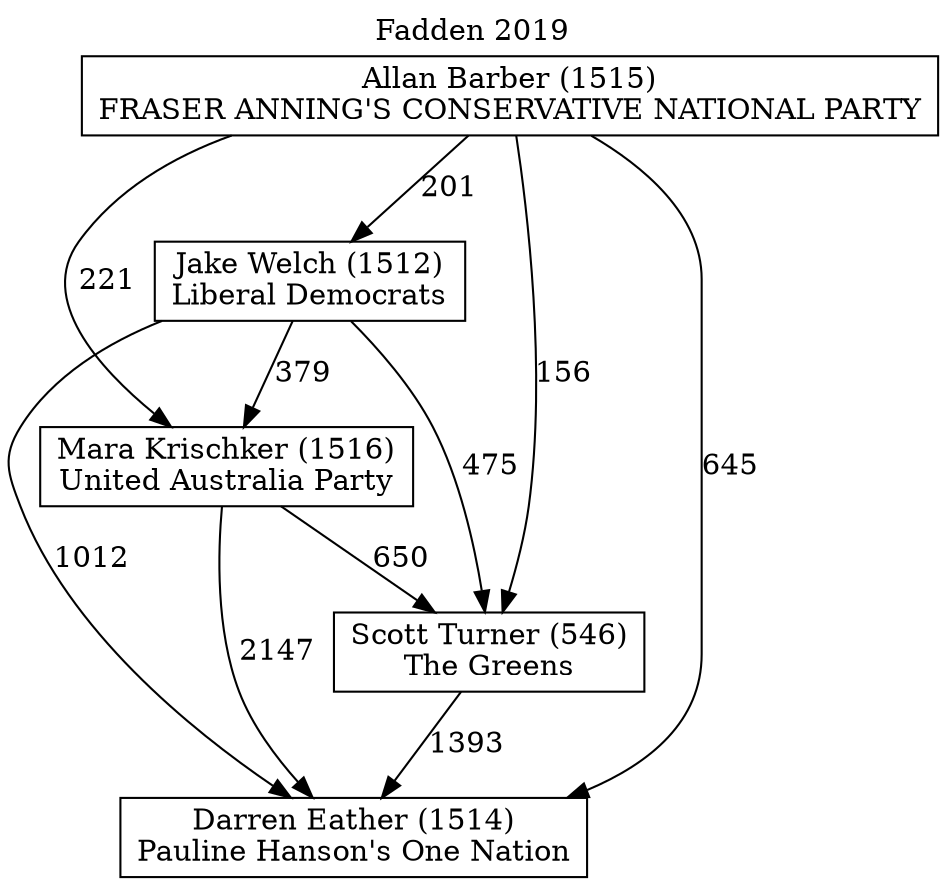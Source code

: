 // House preference flow
digraph "Darren Eather (1514)_Fadden_2019" {
	graph [label="Fadden 2019" labelloc=t mclimit=10]
	node [shape=box]
	"Darren Eather (1514)" [label="Darren Eather (1514)
Pauline Hanson's One Nation"]
	"Scott Turner (546)" [label="Scott Turner (546)
The Greens"]
	"Mara Krischker (1516)" [label="Mara Krischker (1516)
United Australia Party"]
	"Jake Welch (1512)" [label="Jake Welch (1512)
Liberal Democrats"]
	"Allan Barber (1515)" [label="Allan Barber (1515)
FRASER ANNING'S CONSERVATIVE NATIONAL PARTY"]
	"Scott Turner (546)" -> "Darren Eather (1514)" [label=1393]
	"Mara Krischker (1516)" -> "Scott Turner (546)" [label=650]
	"Jake Welch (1512)" -> "Mara Krischker (1516)" [label=379]
	"Allan Barber (1515)" -> "Jake Welch (1512)" [label=201]
	"Mara Krischker (1516)" -> "Darren Eather (1514)" [label=2147]
	"Jake Welch (1512)" -> "Darren Eather (1514)" [label=1012]
	"Allan Barber (1515)" -> "Darren Eather (1514)" [label=645]
	"Allan Barber (1515)" -> "Mara Krischker (1516)" [label=221]
	"Jake Welch (1512)" -> "Scott Turner (546)" [label=475]
	"Allan Barber (1515)" -> "Scott Turner (546)" [label=156]
}
